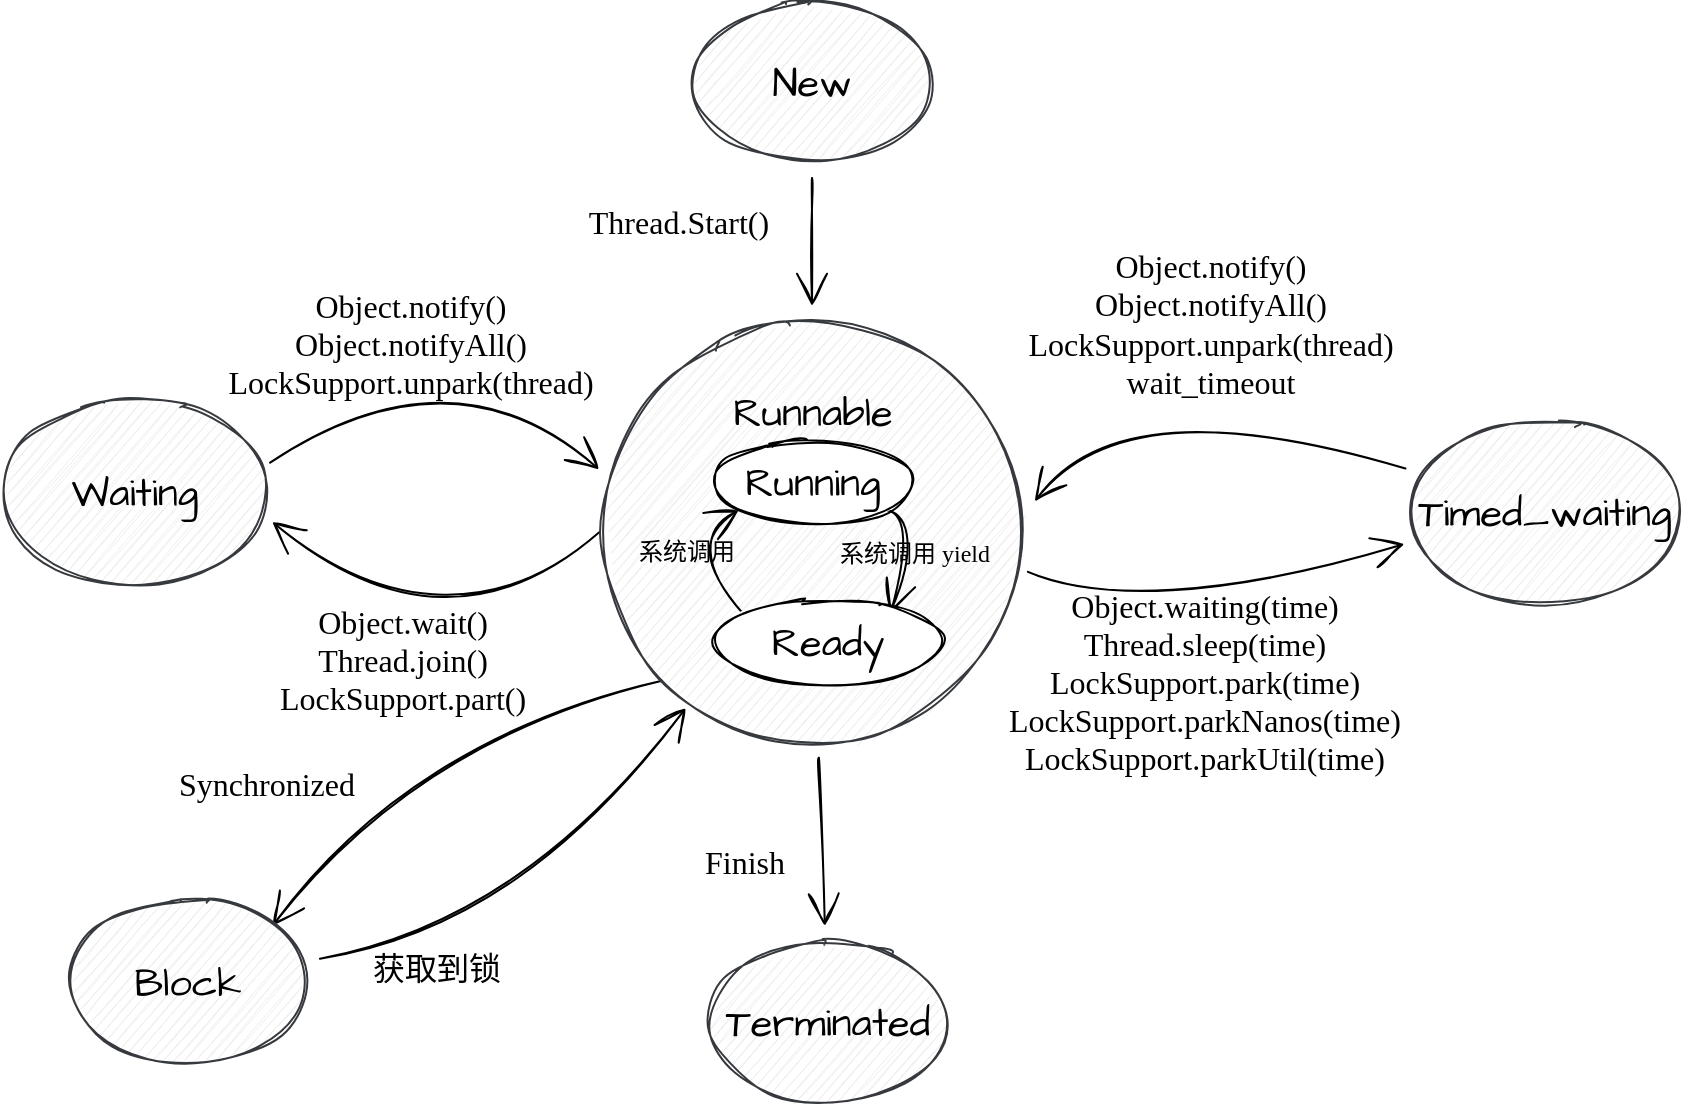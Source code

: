 <mxfile version="14.6.13" type="device"><diagram id="C5RBs43oDa-KdzZeNtuy" name="Page-1"><mxGraphModel dx="1888" dy="731" grid="0" gridSize="10" guides="1" tooltips="1" connect="1" arrows="1" fold="1" page="0" pageScale="1" pageWidth="827" pageHeight="1169" math="0" shadow="0"><root><mxCell id="WIyWlLk6GJQsqaUBKTNV-0"/><mxCell id="WIyWlLk6GJQsqaUBKTNV-1" parent="WIyWlLk6GJQsqaUBKTNV-0"/><mxCell id="OePO_WspKAyxhoZBp5SR-6" value="" style="edgeStyle=none;curved=1;rounded=0;sketch=1;orthogonalLoop=1;jettySize=auto;html=1;fontFamily=Architects Daughter;fontSource=https%3A%2F%2Ffonts.googleapis.com%2Fcss%3Ffamily%3DArchitects%2BDaughter;fontSize=20;endArrow=open;startSize=14;endSize=14;sourcePerimeterSpacing=8;targetPerimeterSpacing=8;" parent="WIyWlLk6GJQsqaUBKTNV-1" source="OePO_WspKAyxhoZBp5SR-0" target="OePO_WspKAyxhoZBp5SR-1" edge="1"><mxGeometry relative="1" as="geometry"/></mxCell><mxCell id="OePO_WspKAyxhoZBp5SR-0" value="New" style="ellipse;whiteSpace=wrap;html=1;sketch=1;hachureGap=4;pointerEvents=0;fontFamily=Architects Daughter;fontSource=https%3A%2F%2Ffonts.googleapis.com%2Fcss%3Ffamily%3DArchitects%2BDaughter;fontSize=20;fillColor=#eeeeee;strokeColor=#36393d;" parent="WIyWlLk6GJQsqaUBKTNV-1" vertex="1"><mxGeometry x="-55" y="90" width="120" height="80" as="geometry"/></mxCell><mxCell id="OePO_WspKAyxhoZBp5SR-11" value="" style="edgeStyle=none;curved=1;rounded=0;sketch=1;orthogonalLoop=1;jettySize=auto;html=1;fontFamily=Architects Daughter;fontSource=https%3A%2F%2Ffonts.googleapis.com%2Fcss%3Ffamily%3DArchitects%2BDaughter;fontSize=20;endArrow=open;startSize=14;endSize=14;sourcePerimeterSpacing=8;targetPerimeterSpacing=8;exitX=0;exitY=0.5;exitDx=0;exitDy=0;entryX=1.016;entryY=0.666;entryDx=0;entryDy=0;entryPerimeter=0;" parent="WIyWlLk6GJQsqaUBKTNV-1" source="OePO_WspKAyxhoZBp5SR-1" target="OePO_WspKAyxhoZBp5SR-5" edge="1"><mxGeometry relative="1" as="geometry"><Array as="points"><mxPoint x="-177" y="420"/></Array></mxGeometry></mxCell><mxCell id="OePO_WspKAyxhoZBp5SR-13" value="Object.wait()&lt;br style=&quot;font-size: 16px&quot;&gt;Thread.join()&lt;br&gt;LockSupport.part()" style="edgeLabel;html=1;align=center;verticalAlign=middle;resizable=0;points=[];fontSize=16;fontFamily=Comic Sans MS;labelBackgroundColor=none;" parent="OePO_WspKAyxhoZBp5SR-11" vertex="1" connectable="0"><mxGeometry x="-0.096" y="-17" relative="1" as="geometry"><mxPoint x="-15" y="14" as="offset"/></mxGeometry></mxCell><mxCell id="OePO_WspKAyxhoZBp5SR-14" value="" style="edgeStyle=none;curved=1;rounded=0;sketch=1;orthogonalLoop=1;jettySize=auto;html=1;fontFamily=Architects Daughter;fontSource=https%3A%2F%2Ffonts.googleapis.com%2Fcss%3Ffamily%3DArchitects%2BDaughter;fontSize=20;endArrow=open;startSize=14;endSize=14;sourcePerimeterSpacing=8;targetPerimeterSpacing=8;entryX=1.024;entryY=0.427;entryDx=0;entryDy=0;entryPerimeter=0;" parent="WIyWlLk6GJQsqaUBKTNV-1" source="OePO_WspKAyxhoZBp5SR-3" target="OePO_WspKAyxhoZBp5SR-1" edge="1"><mxGeometry relative="1" as="geometry"><Array as="points"><mxPoint x="163" y="280"/></Array></mxGeometry></mxCell><mxCell id="Hw3gV5I3ga3JzolpUhMr-5" value="&lt;span style=&quot;&quot;&gt;Object.notify()&lt;/span&gt;&lt;br style=&quot;&quot;&gt;&lt;span style=&quot;&quot;&gt;Object.notifyAll()&lt;/span&gt;&lt;br style=&quot;&quot;&gt;&lt;span style=&quot;&quot;&gt;LockSupport.unpark(thread)&lt;/span&gt;&lt;br style=&quot;&quot;&gt;&lt;span style=&quot;&quot;&gt;wait_timeout&lt;/span&gt;" style="edgeLabel;html=1;align=center;verticalAlign=middle;resizable=0;points=[];fontSize=16;fontFamily=Comic Sans MS;labelBackgroundColor=none;" parent="OePO_WspKAyxhoZBp5SR-14" vertex="1" connectable="0"><mxGeometry x="-0.009" y="12" relative="1" as="geometry"><mxPoint x="10" y="-51" as="offset"/></mxGeometry></mxCell><mxCell id="OePO_WspKAyxhoZBp5SR-18" value="" style="edgeStyle=none;curved=1;rounded=0;sketch=1;orthogonalLoop=1;jettySize=auto;html=1;fontFamily=Architects Daughter;fontSource=https%3A%2F%2Ffonts.googleapis.com%2Fcss%3Ffamily%3DArchitects%2BDaughter;fontSize=17;endArrow=open;startSize=14;endSize=14;sourcePerimeterSpacing=8;targetPerimeterSpacing=8;" parent="WIyWlLk6GJQsqaUBKTNV-1" source="OePO_WspKAyxhoZBp5SR-1" target="OePO_WspKAyxhoZBp5SR-2" edge="1"><mxGeometry relative="1" as="geometry"/></mxCell><mxCell id="OePO_WspKAyxhoZBp5SR-21" value="Finish" style="edgeLabel;html=1;align=center;verticalAlign=middle;resizable=0;points=[];fontSize=16;fontFamily=Comic Sans MS;labelBackgroundColor=none;" parent="OePO_WspKAyxhoZBp5SR-18" vertex="1" connectable="0"><mxGeometry x="0.552" relative="1" as="geometry"><mxPoint x="-40" y="-14" as="offset"/></mxGeometry></mxCell><mxCell id="Hw3gV5I3ga3JzolpUhMr-1" style="edgeStyle=none;curved=1;rounded=0;sketch=1;orthogonalLoop=1;jettySize=auto;html=1;exitX=0;exitY=1;exitDx=0;exitDy=0;entryX=1;entryY=0;entryDx=0;entryDy=0;fontFamily=Architects Daughter;fontSource=https%3A%2F%2Ffonts.googleapis.com%2Fcss%3Ffamily%3DArchitects%2BDaughter;fontSize=20;endArrow=open;startSize=14;endSize=14;sourcePerimeterSpacing=8;targetPerimeterSpacing=8;" parent="WIyWlLk6GJQsqaUBKTNV-1" source="OePO_WspKAyxhoZBp5SR-1" target="OePO_WspKAyxhoZBp5SR-4" edge="1"><mxGeometry relative="1" as="geometry"><Array as="points"><mxPoint x="-197" y="460"/></Array></mxGeometry></mxCell><mxCell id="Hw3gV5I3ga3JzolpUhMr-2" value="Synchronized" style="edgeLabel;html=1;align=center;verticalAlign=middle;resizable=0;points=[];fontSize=16;fontFamily=Comic Sans MS;labelBackgroundColor=none;" parent="Hw3gV5I3ga3JzolpUhMr-1" vertex="1" connectable="0"><mxGeometry x="0.081" y="19" relative="1" as="geometry"><mxPoint x="-86" y="8" as="offset"/></mxGeometry></mxCell><mxCell id="OePO_WspKAyxhoZBp5SR-1" value="Runnable&lt;br&gt;&lt;br&gt;&lt;br&gt;&lt;br&gt;&lt;br&gt;&lt;br&gt;" style="ellipse;whiteSpace=wrap;html=1;sketch=1;hachureGap=4;pointerEvents=0;fontFamily=Architects Daughter;fontSource=https%3A%2F%2Ffonts.googleapis.com%2Fcss%3Ffamily%3DArchitects%2BDaughter;fontSize=20;fillColor=#eeeeee;strokeColor=#36393d;" parent="WIyWlLk6GJQsqaUBKTNV-1" vertex="1"><mxGeometry x="-101.25" y="250" width="212.5" height="210" as="geometry"/></mxCell><mxCell id="OePO_WspKAyxhoZBp5SR-2" value="Terminated" style="ellipse;whiteSpace=wrap;html=1;sketch=1;hachureGap=4;pointerEvents=0;fontFamily=Architects Daughter;fontSource=https%3A%2F%2Ffonts.googleapis.com%2Fcss%3Ffamily%3DArchitects%2BDaughter;fontSize=20;fillColor=#eeeeee;strokeColor=#36393d;" parent="WIyWlLk6GJQsqaUBKTNV-1" vertex="1"><mxGeometry x="-47" y="560" width="120" height="80" as="geometry"/></mxCell><mxCell id="OePO_WspKAyxhoZBp5SR-15" value="" style="edgeStyle=none;curved=1;rounded=0;sketch=1;orthogonalLoop=1;jettySize=auto;html=1;fontFamily=Architects Daughter;fontSource=https%3A%2F%2Ffonts.googleapis.com%2Fcss%3Ffamily%3DArchitects%2BDaughter;fontSize=20;endArrow=open;startSize=14;endSize=14;sourcePerimeterSpacing=8;targetPerimeterSpacing=8;entryX=-0.013;entryY=0.678;entryDx=0;entryDy=0;entryPerimeter=0;exitX=1.008;exitY=0.595;exitDx=0;exitDy=0;exitPerimeter=0;" parent="WIyWlLk6GJQsqaUBKTNV-1" source="OePO_WspKAyxhoZBp5SR-1" target="OePO_WspKAyxhoZBp5SR-3" edge="1"><mxGeometry relative="1" as="geometry"><Array as="points"><mxPoint x="163" y="400"/></Array><mxPoint x="293" y="353" as="targetPoint"/></mxGeometry></mxCell><mxCell id="OePO_WspKAyxhoZBp5SR-17" value="Object.waiting(time)&lt;br&gt;Thread.sleep(time)&lt;br&gt;LockSupport.park(time)&lt;br&gt;LockSupport.parkNanos(time)&lt;br&gt;LockSupport.parkUtil(time)" style="edgeLabel;html=1;align=center;verticalAlign=middle;resizable=0;points=[];fontSize=16;fontFamily=Comic Sans MS;labelBackgroundColor=none;" parent="OePO_WspKAyxhoZBp5SR-15" vertex="1" connectable="0"><mxGeometry x="0.129" y="-15" relative="1" as="geometry"><mxPoint x="-21" y="31" as="offset"/></mxGeometry></mxCell><mxCell id="OePO_WspKAyxhoZBp5SR-3" value="Timed_waiting" style="ellipse;whiteSpace=wrap;html=1;sketch=1;hachureGap=4;pointerEvents=0;fontFamily=Architects Daughter;fontSource=https%3A%2F%2Ffonts.googleapis.com%2Fcss%3Ffamily%3DArchitects%2BDaughter;fontSize=20;fillColor=#eeeeee;strokeColor=#36393d;" parent="WIyWlLk6GJQsqaUBKTNV-1" vertex="1"><mxGeometry x="303" y="300" width="137" height="90" as="geometry"/></mxCell><mxCell id="Hw3gV5I3ga3JzolpUhMr-0" style="edgeStyle=none;curved=1;rounded=0;sketch=1;orthogonalLoop=1;jettySize=auto;html=1;fontFamily=Architects Daughter;fontSource=https%3A%2F%2Ffonts.googleapis.com%2Fcss%3Ffamily%3DArchitects%2BDaughter;fontSize=20;endArrow=open;startSize=14;endSize=14;sourcePerimeterSpacing=8;targetPerimeterSpacing=8;entryX=0.203;entryY=0.919;entryDx=0;entryDy=0;entryPerimeter=0;" parent="WIyWlLk6GJQsqaUBKTNV-1" source="OePO_WspKAyxhoZBp5SR-4" target="OePO_WspKAyxhoZBp5SR-1" edge="1"><mxGeometry relative="1" as="geometry"><mxPoint x="-17" y="411" as="targetPoint"/><Array as="points"><mxPoint x="-137" y="550"/></Array></mxGeometry></mxCell><mxCell id="Hw3gV5I3ga3JzolpUhMr-3" value="获取到锁" style="edgeLabel;html=1;align=center;verticalAlign=middle;resizable=0;points=[];fontSize=16;fontFamily=Comic Sans MS;" parent="Hw3gV5I3ga3JzolpUhMr-0" vertex="1" connectable="0"><mxGeometry x="-0.378" y="22" relative="1" as="geometry"><mxPoint x="-11" y="39" as="offset"/></mxGeometry></mxCell><mxCell id="OePO_WspKAyxhoZBp5SR-4" value="Block" style="ellipse;whiteSpace=wrap;html=1;sketch=1;hachureGap=4;pointerEvents=0;fontFamily=Architects Daughter;fontSource=https%3A%2F%2Ffonts.googleapis.com%2Fcss%3Ffamily%3DArchitects%2BDaughter;fontSize=20;fillColor=#eeeeee;strokeColor=#36393d;" parent="WIyWlLk6GJQsqaUBKTNV-1" vertex="1"><mxGeometry x="-367" y="540" width="120" height="80" as="geometry"/></mxCell><mxCell id="OePO_WspKAyxhoZBp5SR-10" value="" style="edgeStyle=none;curved=1;rounded=0;sketch=1;orthogonalLoop=1;jettySize=auto;html=1;fontFamily=Architects Daughter;fontSource=https%3A%2F%2Ffonts.googleapis.com%2Fcss%3Ffamily%3DArchitects%2BDaughter;fontSize=20;endArrow=open;startSize=14;endSize=14;sourcePerimeterSpacing=8;targetPerimeterSpacing=8;entryX=-0.001;entryY=0.351;entryDx=0;entryDy=0;entryPerimeter=0;exitX=1.008;exitY=0.337;exitDx=0;exitDy=0;exitPerimeter=0;" parent="WIyWlLk6GJQsqaUBKTNV-1" source="OePO_WspKAyxhoZBp5SR-5" target="OePO_WspKAyxhoZBp5SR-1" edge="1"><mxGeometry relative="1" as="geometry"><mxPoint x="-87" y="330" as="targetPoint"/><Array as="points"><mxPoint x="-177" y="260"/></Array></mxGeometry></mxCell><mxCell id="OePO_WspKAyxhoZBp5SR-12" value="Object.notify()&lt;br style=&quot;font-size: 16px&quot;&gt;Object.notifyAll()&lt;br&gt;LockSupport.unpark(thread)" style="edgeLabel;html=1;align=center;verticalAlign=middle;resizable=0;points=[];fontSize=16;fontFamily=Comic Sans MS;labelBackgroundColor=none;" parent="OePO_WspKAyxhoZBp5SR-10" vertex="1" connectable="0"><mxGeometry x="-0.21" y="-15" relative="1" as="geometry"><mxPoint x="-6" y="-26" as="offset"/></mxGeometry></mxCell><mxCell id="OePO_WspKAyxhoZBp5SR-5" value="Waiting" style="ellipse;whiteSpace=wrap;html=1;sketch=1;hachureGap=4;pointerEvents=0;fontFamily=Architects Daughter;fontSource=https%3A%2F%2Ffonts.googleapis.com%2Fcss%3Ffamily%3DArchitects%2BDaughter;fontSize=20;fillColor=#eeeeee;strokeColor=#36393d;" parent="WIyWlLk6GJQsqaUBKTNV-1" vertex="1"><mxGeometry x="-400" y="290" width="133" height="90" as="geometry"/></mxCell><mxCell id="OePO_WspKAyxhoZBp5SR-7" value="Thread.Start()" style="text;html=1;align=center;verticalAlign=middle;resizable=0;points=[];autosize=1;strokeColor=none;sketch=1;hachureGap=4;pointerEvents=0;fontFamily=Comic Sans MS;fontSize=16;" parent="WIyWlLk6GJQsqaUBKTNV-1" vertex="1"><mxGeometry x="-127" y="190" width="130" height="20" as="geometry"/></mxCell><mxCell id="S1gMFNY2T6zVUHYKrDFJ-5" style="edgeStyle=none;curved=1;rounded=0;sketch=1;orthogonalLoop=1;jettySize=auto;html=1;entryX=0.76;entryY=0.135;entryDx=0;entryDy=0;fontFamily=Architects Daughter;fontSource=https%3A%2F%2Ffonts.googleapis.com%2Fcss%3Ffamily%3DArchitects%2BDaughter;fontSize=20;endArrow=open;startSize=14;endSize=14;sourcePerimeterSpacing=8;targetPerimeterSpacing=8;exitX=1;exitY=1;exitDx=0;exitDy=0;entryPerimeter=0;" parent="WIyWlLk6GJQsqaUBKTNV-1" source="S1gMFNY2T6zVUHYKrDFJ-3" target="S1gMFNY2T6zVUHYKrDFJ-4" edge="1"><mxGeometry relative="1" as="geometry"><Array as="points"><mxPoint x="60" y="350"/></Array></mxGeometry></mxCell><mxCell id="S1gMFNY2T6zVUHYKrDFJ-7" value="&lt;font style=&quot;font-size: 12px&quot; face=&quot;Comic Sans MS&quot;&gt;系统调用 yield&lt;/font&gt;" style="edgeLabel;html=1;align=center;verticalAlign=middle;resizable=0;points=[];fontSize=20;fontFamily=Architects Daughter;labelBackgroundColor=none;" parent="S1gMFNY2T6zVUHYKrDFJ-5" vertex="1" connectable="0"><mxGeometry x="-0.016" y="-8" relative="1" as="geometry"><mxPoint x="8" y="2" as="offset"/></mxGeometry></mxCell><mxCell id="S1gMFNY2T6zVUHYKrDFJ-3" value="Running" style="ellipse;whiteSpace=wrap;html=1;sketch=1;hachureGap=4;pointerEvents=0;fontFamily=Architects Daughter;fontSource=https%3A%2F%2Ffonts.googleapis.com%2Fcss%3Ffamily%3DArchitects%2BDaughter;fontSize=20;" parent="WIyWlLk6GJQsqaUBKTNV-1" vertex="1"><mxGeometry x="-47" y="310" width="105" height="40" as="geometry"/></mxCell><mxCell id="S1gMFNY2T6zVUHYKrDFJ-6" style="edgeStyle=none;curved=1;rounded=0;sketch=1;orthogonalLoop=1;jettySize=auto;html=1;exitX=0;exitY=0;exitDx=0;exitDy=0;entryX=0;entryY=1;entryDx=0;entryDy=0;fontFamily=Architects Daughter;fontSource=https%3A%2F%2Ffonts.googleapis.com%2Fcss%3Ffamily%3DArchitects%2BDaughter;fontSize=20;endArrow=open;startSize=14;endSize=14;sourcePerimeterSpacing=8;targetPerimeterSpacing=8;" parent="WIyWlLk6GJQsqaUBKTNV-1" source="S1gMFNY2T6zVUHYKrDFJ-4" target="S1gMFNY2T6zVUHYKrDFJ-3" edge="1"><mxGeometry relative="1" as="geometry"><Array as="points"><mxPoint x="-60" y="360"/></Array></mxGeometry></mxCell><mxCell id="S1gMFNY2T6zVUHYKrDFJ-8" value="&lt;font style=&quot;font-size: 12px&quot; face=&quot;Comic Sans MS&quot;&gt;系统调用&lt;/font&gt;" style="edgeLabel;html=1;align=center;verticalAlign=middle;resizable=0;points=[];fontSize=20;fontFamily=Architects Daughter;labelBackgroundColor=none;" parent="S1gMFNY2T6zVUHYKrDFJ-6" vertex="1" connectable="0"><mxGeometry x="-0.227" y="-7" relative="1" as="geometry"><mxPoint x="-14" y="-6" as="offset"/></mxGeometry></mxCell><mxCell id="S1gMFNY2T6zVUHYKrDFJ-4" value="Ready" style="ellipse;whiteSpace=wrap;html=1;sketch=1;hachureGap=4;pointerEvents=0;fontFamily=Architects Daughter;fontSource=https%3A%2F%2Ffonts.googleapis.com%2Fcss%3Ffamily%3DArchitects%2BDaughter;fontSize=20;" parent="WIyWlLk6GJQsqaUBKTNV-1" vertex="1"><mxGeometry x="-47" y="390" width="120" height="40" as="geometry"/></mxCell></root></mxGraphModel></diagram></mxfile>